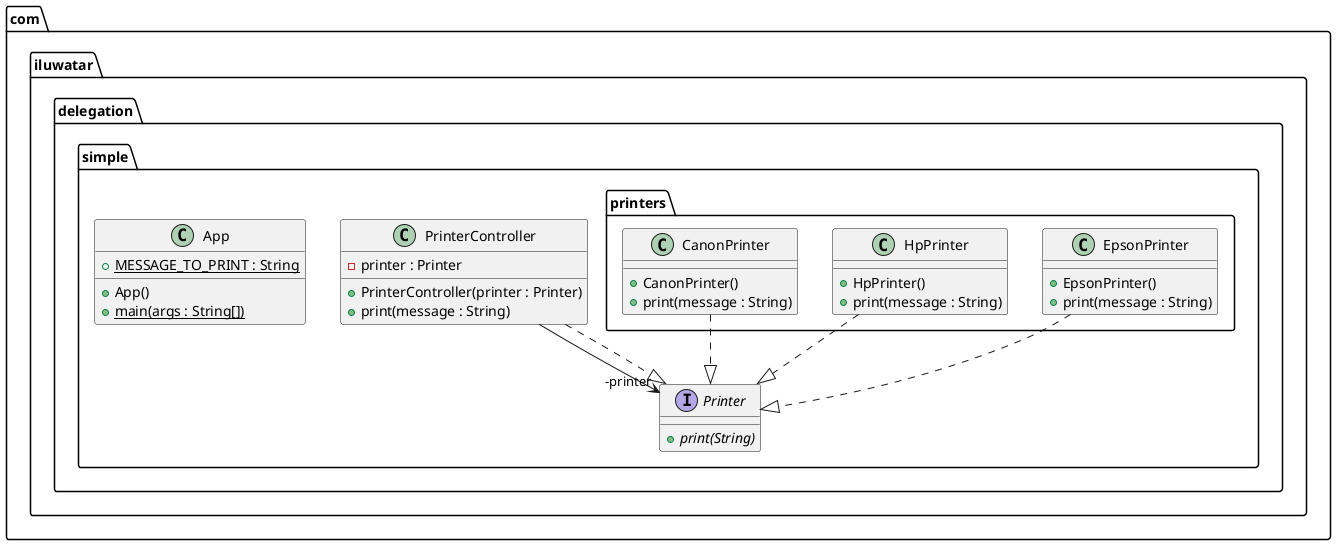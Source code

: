 @startuml
package com.iluwatar.delegation.simple.printers {
  class EpsonPrinter {
    + EpsonPrinter()
    + print(message : String)
  }
  class HpPrinter {
    + HpPrinter()
    + print(message : String)
  }
  class CanonPrinter {
    + CanonPrinter()
    + print(message : String)
  }
}
package com.iluwatar.delegation.simple {
  class PrinterController {
    - printer : Printer
    + PrinterController(printer : Printer)
    + print(message : String)
  }
  interface Printer {
    + print(String) {abstract}
  }
  class App {
    + MESSAGE_TO_PRINT : String {static}
    + App()
    + main(args : String[]) {static}
  }
}
PrinterController -->  "-printer" Printer
PrinterController ..|> Printer 
EpsonPrinter ..|> Printer 
HpPrinter ..|> Printer 
CanonPrinter ..|> Printer 
@enduml